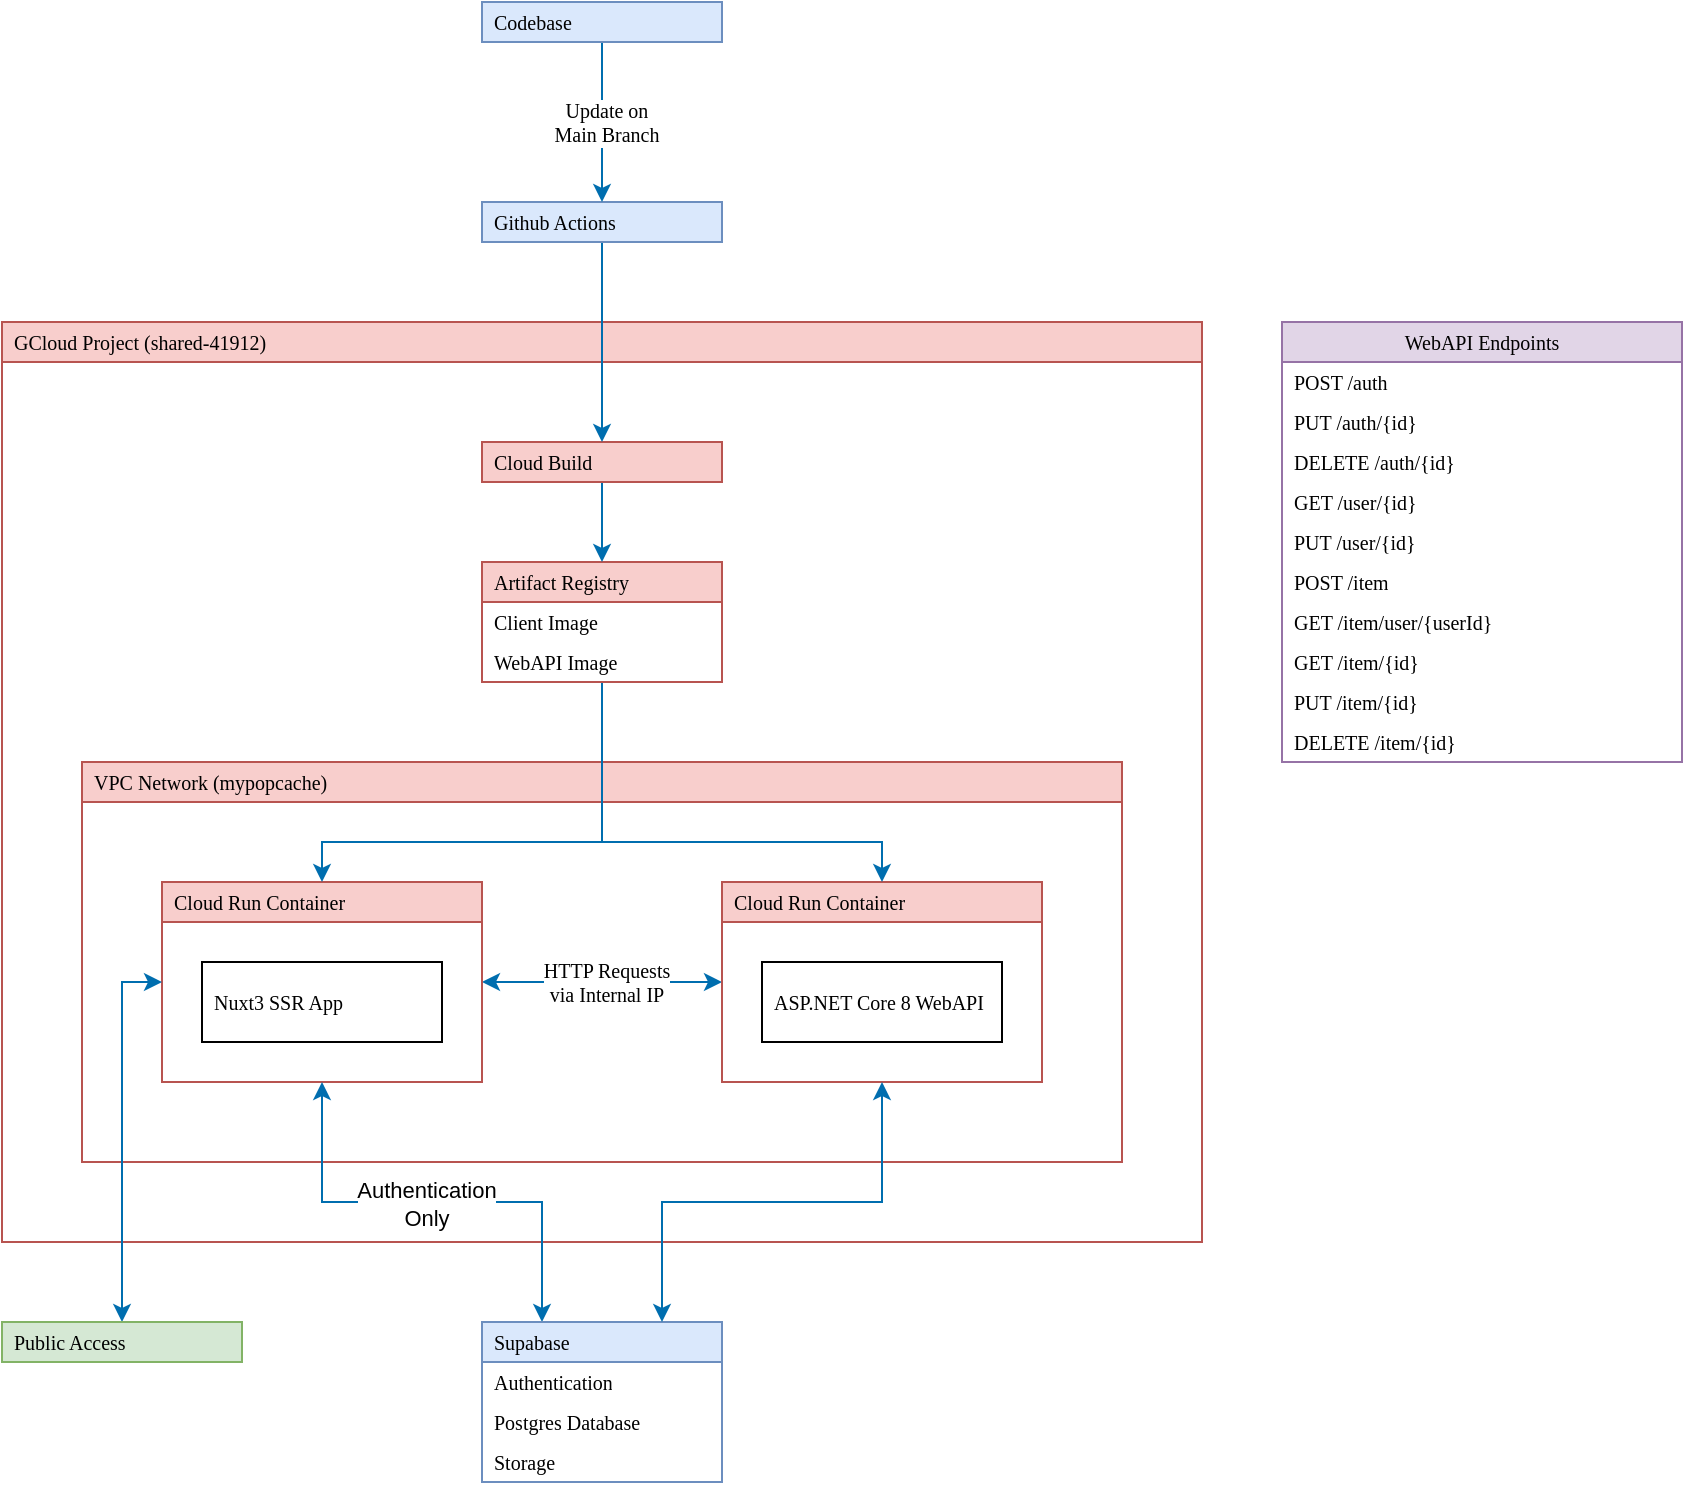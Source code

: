 <mxfile version="24.2.2" type="github">
  <diagram name="Página-1" id="OVmor5jS-R9bCVFs5QnG">
    <mxGraphModel dx="588" dy="549" grid="1" gridSize="10" guides="1" tooltips="1" connect="1" arrows="1" fold="1" page="0" pageScale="1" pageWidth="827" pageHeight="1169" math="0" shadow="0">
      <root>
        <mxCell id="0" />
        <mxCell id="1" parent="0" />
        <mxCell id="kv5K3Uq45o6Ma86xoF1O-12" value="GCloud Project (&lt;span style=&quot;font-size: 10px;&quot; data-prober=&quot;cloud-console-core-functions-project-id&quot; class=&quot;cfc-purview-picker-list-id cfc-color-secondary ng-star-inserted&quot;&gt;shared-41912) &lt;/span&gt;" style="swimlane;whiteSpace=wrap;html=1;startSize=20;swimlaneLine=1;expand=1;collapsible=0;fontSize=10;fontStyle=0;fillColor=#f8cecc;strokeColor=#b85450;fontFamily=Tahoma;align=left;spacingLeft=4;" parent="1" vertex="1">
          <mxGeometry x="480" y="240" width="600" height="460" as="geometry" />
        </mxCell>
        <mxCell id="kv5K3Uq45o6Ma86xoF1O-21" value="&lt;font style=&quot;font-size: 10px;&quot;&gt;VPC Network (mypopcache)&lt;/font&gt;" style="swimlane;whiteSpace=wrap;html=1;startSize=20;collapsible=0;fontSize=10;fontStyle=0;fillColor=#f8cecc;strokeColor=#b85450;fontFamily=Tahoma;align=left;spacingLeft=4;" parent="kv5K3Uq45o6Ma86xoF1O-12" vertex="1">
          <mxGeometry x="40" y="220" width="520" height="200" as="geometry">
            <mxRectangle x="280" y="80" width="200" height="40" as="alternateBounds" />
          </mxGeometry>
        </mxCell>
        <mxCell id="kv5K3Uq45o6Ma86xoF1O-27" value="&lt;font style=&quot;font-size: 10px;&quot;&gt;HTTP Requests&lt;br style=&quot;font-size: 10px;&quot;&gt;via Internal IP&lt;/font&gt;" style="edgeStyle=orthogonalEdgeStyle;rounded=0;orthogonalLoop=1;jettySize=auto;html=1;fillColor=#1ba1e2;strokeColor=#006EAF;fontFamily=Tahoma;fontSize=10;startArrow=classic;startFill=1;entryX=0;entryY=0.5;entryDx=0;entryDy=0;exitX=1;exitY=0.5;exitDx=0;exitDy=0;align=center;spacingLeft=4;" parent="kv5K3Uq45o6Ma86xoF1O-21" source="kv5K3Uq45o6Ma86xoF1O-13" target="kv5K3Uq45o6Ma86xoF1O-14" edge="1">
          <mxGeometry relative="1" as="geometry">
            <mxPoint x="200" y="90" as="sourcePoint" />
            <mxPoint x="320" y="90" as="targetPoint" />
          </mxGeometry>
        </mxCell>
        <mxCell id="kv5K3Uq45o6Ma86xoF1O-13" value="Cloud Run Container" style="swimlane;whiteSpace=wrap;html=1;startSize=20;collapsible=0;fontSize=10;fontStyle=0;fillColor=#f8cecc;strokeColor=#b85450;fontFamily=Tahoma;align=left;spacingLeft=4;" parent="kv5K3Uq45o6Ma86xoF1O-21" vertex="1">
          <mxGeometry x="40" y="60" width="160" height="100" as="geometry">
            <mxRectangle x="40" y="80" width="200" height="40" as="alternateBounds" />
          </mxGeometry>
        </mxCell>
        <mxCell id="kv5K3Uq45o6Ma86xoF1O-8" value="&lt;div style=&quot;font-size: 10px;&quot;&gt;Nuxt3 SSR App&lt;/div&gt;" style="rounded=0;whiteSpace=wrap;html=1;fontSize=10;fontFamily=Tahoma;align=left;spacingLeft=4;" parent="kv5K3Uq45o6Ma86xoF1O-13" vertex="1">
          <mxGeometry x="20" y="40" width="120" height="40" as="geometry" />
        </mxCell>
        <mxCell id="kv5K3Uq45o6Ma86xoF1O-14" value="Cloud Run Container" style="swimlane;whiteSpace=wrap;html=1;startSize=20;collapsible=0;fontSize=10;fontStyle=0;fillColor=#f8cecc;strokeColor=#b85450;fontFamily=Tahoma;align=left;spacingLeft=4;" parent="kv5K3Uq45o6Ma86xoF1O-21" vertex="1">
          <mxGeometry x="320" y="60" width="160" height="100" as="geometry">
            <mxRectangle x="280" y="80" width="200" height="40" as="alternateBounds" />
          </mxGeometry>
        </mxCell>
        <mxCell id="kv5K3Uq45o6Ma86xoF1O-9" value="ASP.NET Core 8 WebAPI" style="rounded=0;whiteSpace=wrap;html=1;fontSize=10;fontFamily=Tahoma;align=left;spacingLeft=4;" parent="kv5K3Uq45o6Ma86xoF1O-14" vertex="1">
          <mxGeometry x="20" y="40" width="120" height="40" as="geometry" />
        </mxCell>
        <mxCell id="REMJgbg8ZPlpd7Nh2icU-43" style="edgeStyle=orthogonalEdgeStyle;rounded=0;orthogonalLoop=1;jettySize=auto;html=1;entryX=0.5;entryY=0;entryDx=0;entryDy=0;fillColor=#1ba1e2;strokeColor=#006EAF;fontFamily=Tahoma;fontSize=10;align=left;spacingLeft=4;" parent="kv5K3Uq45o6Ma86xoF1O-12" source="REMJgbg8ZPlpd7Nh2icU-21" target="kv5K3Uq45o6Ma86xoF1O-13" edge="1">
          <mxGeometry relative="1" as="geometry">
            <Array as="points">
              <mxPoint x="300" y="260" />
              <mxPoint x="160" y="260" />
            </Array>
          </mxGeometry>
        </mxCell>
        <mxCell id="REMJgbg8ZPlpd7Nh2icU-44" style="edgeStyle=orthogonalEdgeStyle;rounded=0;orthogonalLoop=1;jettySize=auto;html=1;entryX=0.5;entryY=0;entryDx=0;entryDy=0;fillColor=#1ba1e2;strokeColor=#006EAF;fontFamily=Tahoma;fontSize=10;align=left;spacingLeft=4;" parent="kv5K3Uq45o6Ma86xoF1O-12" source="REMJgbg8ZPlpd7Nh2icU-21" target="kv5K3Uq45o6Ma86xoF1O-14" edge="1">
          <mxGeometry relative="1" as="geometry">
            <Array as="points">
              <mxPoint x="300" y="260" />
              <mxPoint x="440" y="260" />
            </Array>
          </mxGeometry>
        </mxCell>
        <mxCell id="REMJgbg8ZPlpd7Nh2icU-21" value="Artifact Registry" style="swimlane;fontStyle=0;childLayout=stackLayout;horizontal=1;startSize=20;horizontalStack=0;resizeParent=1;resizeParentMax=0;resizeLast=0;collapsible=0;marginBottom=0;whiteSpace=wrap;html=1;fontSize=10;fillColor=#f8cecc;strokeColor=#b85450;fontFamily=Tahoma;align=left;spacingLeft=4;" parent="kv5K3Uq45o6Ma86xoF1O-12" vertex="1">
          <mxGeometry x="240" y="120" width="120" height="60" as="geometry" />
        </mxCell>
        <mxCell id="REMJgbg8ZPlpd7Nh2icU-22" value="Client Image" style="text;strokeColor=none;fillColor=none;align=left;verticalAlign=middle;spacingLeft=4;spacingRight=4;overflow=hidden;points=[[0,0.5],[1,0.5]];portConstraint=eastwest;rotatable=0;whiteSpace=wrap;html=1;fontSize=10;fontFamily=Tahoma;" parent="REMJgbg8ZPlpd7Nh2icU-21" vertex="1">
          <mxGeometry y="20" width="120" height="20" as="geometry" />
        </mxCell>
        <mxCell id="REMJgbg8ZPlpd7Nh2icU-23" value="WebAPI Image" style="text;strokeColor=none;fillColor=none;align=left;verticalAlign=middle;spacingLeft=4;spacingRight=4;overflow=hidden;points=[[0,0.5],[1,0.5]];portConstraint=eastwest;rotatable=0;whiteSpace=wrap;html=1;fontSize=10;fontFamily=Tahoma;" parent="REMJgbg8ZPlpd7Nh2icU-21" vertex="1">
          <mxGeometry y="40" width="120" height="20" as="geometry" />
        </mxCell>
        <mxCell id="REMJgbg8ZPlpd7Nh2icU-42" style="edgeStyle=orthogonalEdgeStyle;rounded=0;orthogonalLoop=1;jettySize=auto;html=1;fillColor=#1ba1e2;strokeColor=#006EAF;fontFamily=Tahoma;fontSize=10;entryX=0.5;entryY=0;entryDx=0;entryDy=0;align=left;spacingLeft=4;" parent="kv5K3Uq45o6Ma86xoF1O-12" source="REMJgbg8ZPlpd7Nh2icU-31" target="REMJgbg8ZPlpd7Nh2icU-21" edge="1">
          <mxGeometry relative="1" as="geometry" />
        </mxCell>
        <mxCell id="REMJgbg8ZPlpd7Nh2icU-31" value="Cloud Build" style="rounded=0;whiteSpace=wrap;html=1;fontSize=10;fillColor=#f8cecc;strokeColor=#b85450;fontFamily=Tahoma;align=left;spacingLeft=4;" parent="kv5K3Uq45o6Ma86xoF1O-12" vertex="1">
          <mxGeometry x="240" y="60" width="120" height="20" as="geometry" />
        </mxCell>
        <mxCell id="REMJgbg8ZPlpd7Nh2icU-47" style="edgeStyle=orthogonalEdgeStyle;rounded=0;orthogonalLoop=1;jettySize=auto;html=1;exitX=0.5;exitY=1;exitDx=0;exitDy=0;fontFamily=Tahoma;fontSize=10;align=left;spacingLeft=4;" parent="kv5K3Uq45o6Ma86xoF1O-12" source="REMJgbg8ZPlpd7Nh2icU-31" target="REMJgbg8ZPlpd7Nh2icU-31" edge="1">
          <mxGeometry relative="1" as="geometry" />
        </mxCell>
        <mxCell id="kv5K3Uq45o6Ma86xoF1O-34" style="edgeStyle=orthogonalEdgeStyle;rounded=0;orthogonalLoop=1;jettySize=auto;html=1;fillColor=#1ba1e2;strokeColor=#006EAF;fontFamily=Tahoma;fontSize=10;entryX=0.25;entryY=0;entryDx=0;entryDy=0;align=left;spacingLeft=4;startArrow=classic;startFill=1;" parent="kv5K3Uq45o6Ma86xoF1O-12" source="kv5K3Uq45o6Ma86xoF1O-13" target="kv5K3Uq45o6Ma86xoF1O-16" edge="1">
          <mxGeometry relative="1" as="geometry" />
        </mxCell>
        <mxCell id="3MWtZVwlPJY6MIcf2p_x-2" value="Authentication&lt;br&gt;Only" style="edgeLabel;html=1;align=center;verticalAlign=middle;resizable=0;points=[];spacingLeft=4;" parent="kv5K3Uq45o6Ma86xoF1O-34" vertex="1" connectable="0">
          <mxGeometry x="-0.43" y="-1" relative="1" as="geometry">
            <mxPoint x="44" as="offset" />
          </mxGeometry>
        </mxCell>
        <mxCell id="kv5K3Uq45o6Ma86xoF1O-16" value="Supabase" style="swimlane;fontStyle=0;childLayout=stackLayout;horizontal=1;startSize=20;horizontalStack=0;resizeParent=1;resizeParentMax=0;resizeLast=0;collapsible=0;marginBottom=0;whiteSpace=wrap;html=1;fontSize=10;fillColor=#dae8fc;strokeColor=#6c8ebf;fontFamily=Tahoma;align=left;spacingLeft=4;" parent="1" vertex="1">
          <mxGeometry x="720" y="740" width="120" height="80" as="geometry">
            <mxRectangle x="1240" y="440" width="160" height="40" as="alternateBounds" />
          </mxGeometry>
        </mxCell>
        <mxCell id="kv5K3Uq45o6Ma86xoF1O-17" value="Authentication" style="text;strokeColor=none;fillColor=none;align=left;verticalAlign=middle;spacingLeft=4;spacingRight=4;overflow=hidden;points=[[0,0.5],[1,0.5]];portConstraint=eastwest;rotatable=0;whiteSpace=wrap;html=1;fontSize=10;fontFamily=Tahoma;" parent="kv5K3Uq45o6Ma86xoF1O-16" vertex="1">
          <mxGeometry y="20" width="120" height="20" as="geometry" />
        </mxCell>
        <mxCell id="kv5K3Uq45o6Ma86xoF1O-18" value="Postgres Database" style="text;strokeColor=none;fillColor=none;align=left;verticalAlign=middle;spacingLeft=4;spacingRight=4;overflow=hidden;points=[[0,0.5],[1,0.5]];portConstraint=eastwest;rotatable=0;whiteSpace=wrap;html=1;fontSize=10;fontFamily=Tahoma;" parent="kv5K3Uq45o6Ma86xoF1O-16" vertex="1">
          <mxGeometry y="40" width="120" height="20" as="geometry" />
        </mxCell>
        <mxCell id="kv5K3Uq45o6Ma86xoF1O-19" value="Storage" style="text;strokeColor=none;fillColor=none;align=left;verticalAlign=middle;spacingLeft=4;spacingRight=4;overflow=hidden;points=[[0,0.5],[1,0.5]];portConstraint=eastwest;rotatable=0;whiteSpace=wrap;html=1;fontSize=10;fontFamily=Tahoma;" parent="kv5K3Uq45o6Ma86xoF1O-16" vertex="1">
          <mxGeometry y="60" width="120" height="20" as="geometry" />
        </mxCell>
        <mxCell id="kv5K3Uq45o6Ma86xoF1O-33" style="edgeStyle=orthogonalEdgeStyle;rounded=0;orthogonalLoop=1;jettySize=auto;html=1;fillColor=#1ba1e2;strokeColor=#006EAF;fontFamily=Tahoma;fontSize=10;startArrow=classic;startFill=1;entryX=0.75;entryY=0;entryDx=0;entryDy=0;align=left;spacingLeft=4;" parent="1" source="kv5K3Uq45o6Ma86xoF1O-14" target="kv5K3Uq45o6Ma86xoF1O-16" edge="1">
          <mxGeometry relative="1" as="geometry" />
        </mxCell>
        <mxCell id="3MWtZVwlPJY6MIcf2p_x-4" style="edgeStyle=orthogonalEdgeStyle;rounded=0;orthogonalLoop=1;jettySize=auto;html=1;align=left;spacingLeft=4;fillColor=#1ba1e2;strokeColor=#006EAF;" parent="1" source="REMJgbg8ZPlpd7Nh2icU-32" target="REMJgbg8ZPlpd7Nh2icU-31" edge="1">
          <mxGeometry relative="1" as="geometry" />
        </mxCell>
        <mxCell id="REMJgbg8ZPlpd7Nh2icU-32" value="Github Actions" style="rounded=0;whiteSpace=wrap;html=1;fontSize=10;fillColor=#dae8fc;strokeColor=#6c8ebf;fontFamily=Tahoma;align=left;spacingLeft=4;" parent="1" vertex="1">
          <mxGeometry x="720" y="180" width="120" height="20" as="geometry" />
        </mxCell>
        <mxCell id="REMJgbg8ZPlpd7Nh2icU-34" value="Update on&lt;br style=&quot;font-size: 10px;&quot;&gt;Main Branch" style="edgeStyle=orthogonalEdgeStyle;rounded=0;orthogonalLoop=1;jettySize=auto;html=1;fillColor=#1ba1e2;strokeColor=#006EAF;fontFamily=Tahoma;fontSize=10;align=center;spacingLeft=4;" parent="1" source="REMJgbg8ZPlpd7Nh2icU-33" target="REMJgbg8ZPlpd7Nh2icU-32" edge="1">
          <mxGeometry relative="1" as="geometry" />
        </mxCell>
        <mxCell id="REMJgbg8ZPlpd7Nh2icU-33" value="Codebase" style="rounded=0;whiteSpace=wrap;html=1;fontSize=10;fillColor=#dae8fc;strokeColor=#6c8ebf;fontFamily=Tahoma;align=left;spacingLeft=4;" parent="1" vertex="1">
          <mxGeometry x="720" y="80" width="120" height="20" as="geometry" />
        </mxCell>
        <mxCell id="REMJgbg8ZPlpd7Nh2icU-50" style="edgeStyle=orthogonalEdgeStyle;rounded=0;orthogonalLoop=1;jettySize=auto;html=1;fillColor=#1ba1e2;strokeColor=#006EAF;entryX=0;entryY=0.5;entryDx=0;entryDy=0;fontFamily=Tahoma;fontSize=10;startArrow=classic;startFill=1;align=left;spacingLeft=4;" parent="1" source="REMJgbg8ZPlpd7Nh2icU-48" target="kv5K3Uq45o6Ma86xoF1O-13" edge="1">
          <mxGeometry relative="1" as="geometry" />
        </mxCell>
        <mxCell id="REMJgbg8ZPlpd7Nh2icU-48" value="Public Access" style="rounded=0;whiteSpace=wrap;html=1;fontSize=10;fillColor=#d5e8d4;strokeColor=#82b366;fontFamily=Tahoma;align=left;spacingLeft=4;" parent="1" vertex="1">
          <mxGeometry x="480" y="740" width="120" height="20" as="geometry" />
        </mxCell>
        <mxCell id="UFm4M2_Y555ct5V-PcCv-4" value="WebAPI Endpoints" style="swimlane;fontStyle=0;childLayout=stackLayout;horizontal=1;startSize=20;horizontalStack=0;resizeParent=1;resizeParentMax=0;resizeLast=0;collapsible=0;marginBottom=0;whiteSpace=wrap;html=1;fillColor=#e1d5e7;strokeColor=#9673a6;fontFamily=Tahoma;fontSize=10;" vertex="1" parent="1">
          <mxGeometry x="1120" y="240" width="200" height="220" as="geometry" />
        </mxCell>
        <mxCell id="UFm4M2_Y555ct5V-PcCv-6" value="POST /auth" style="text;strokeColor=none;fillColor=none;align=left;verticalAlign=middle;spacingLeft=4;spacingRight=4;overflow=hidden;points=[[0,0.5],[1,0.5]];portConstraint=eastwest;rotatable=0;whiteSpace=wrap;html=1;fontFamily=Tahoma;fontSize=10;" vertex="1" parent="UFm4M2_Y555ct5V-PcCv-4">
          <mxGeometry y="20" width="200" height="20" as="geometry" />
        </mxCell>
        <mxCell id="UFm4M2_Y555ct5V-PcCv-5" value="PUT /auth/{id}" style="text;strokeColor=none;fillColor=none;align=left;verticalAlign=middle;spacingLeft=4;spacingRight=4;overflow=hidden;points=[[0,0.5],[1,0.5]];portConstraint=eastwest;rotatable=0;whiteSpace=wrap;html=1;fontFamily=Tahoma;fontSize=10;" vertex="1" parent="UFm4M2_Y555ct5V-PcCv-4">
          <mxGeometry y="40" width="200" height="20" as="geometry" />
        </mxCell>
        <mxCell id="UFm4M2_Y555ct5V-PcCv-7" value="DELETE /auth/{id}" style="text;strokeColor=none;fillColor=none;align=left;verticalAlign=middle;spacingLeft=4;spacingRight=4;overflow=hidden;points=[[0,0.5],[1,0.5]];portConstraint=eastwest;rotatable=0;whiteSpace=wrap;html=1;fontFamily=Tahoma;fontSize=10;" vertex="1" parent="UFm4M2_Y555ct5V-PcCv-4">
          <mxGeometry y="60" width="200" height="20" as="geometry" />
        </mxCell>
        <mxCell id="UFm4M2_Y555ct5V-PcCv-20" value="GET /user/{id}" style="text;strokeColor=none;fillColor=none;align=left;verticalAlign=middle;spacingLeft=4;spacingRight=4;overflow=hidden;points=[[0,0.5],[1,0.5]];portConstraint=eastwest;rotatable=0;whiteSpace=wrap;html=1;fontFamily=Tahoma;fontSize=10;" vertex="1" parent="UFm4M2_Y555ct5V-PcCv-4">
          <mxGeometry y="80" width="200" height="20" as="geometry" />
        </mxCell>
        <mxCell id="UFm4M2_Y555ct5V-PcCv-21" value="PUT /user/{id}" style="text;strokeColor=none;fillColor=none;align=left;verticalAlign=middle;spacingLeft=4;spacingRight=4;overflow=hidden;points=[[0,0.5],[1,0.5]];portConstraint=eastwest;rotatable=0;whiteSpace=wrap;html=1;fontFamily=Tahoma;fontSize=10;" vertex="1" parent="UFm4M2_Y555ct5V-PcCv-4">
          <mxGeometry y="100" width="200" height="20" as="geometry" />
        </mxCell>
        <mxCell id="UFm4M2_Y555ct5V-PcCv-26" value="POST /item" style="text;strokeColor=none;fillColor=none;align=left;verticalAlign=middle;spacingLeft=4;spacingRight=4;overflow=hidden;points=[[0,0.5],[1,0.5]];portConstraint=eastwest;rotatable=0;whiteSpace=wrap;html=1;fontFamily=Tahoma;fontSize=10;" vertex="1" parent="UFm4M2_Y555ct5V-PcCv-4">
          <mxGeometry y="120" width="200" height="20" as="geometry" />
        </mxCell>
        <mxCell id="UFm4M2_Y555ct5V-PcCv-30" value="GET /item/user/{userId}" style="text;strokeColor=none;fillColor=none;align=left;verticalAlign=middle;spacingLeft=4;spacingRight=4;overflow=hidden;points=[[0,0.5],[1,0.5]];portConstraint=eastwest;rotatable=0;whiteSpace=wrap;html=1;fontFamily=Tahoma;fontSize=10;" vertex="1" parent="UFm4M2_Y555ct5V-PcCv-4">
          <mxGeometry y="140" width="200" height="20" as="geometry" />
        </mxCell>
        <mxCell id="UFm4M2_Y555ct5V-PcCv-28" value="GET /item/{id}" style="text;strokeColor=none;fillColor=none;align=left;verticalAlign=middle;spacingLeft=4;spacingRight=4;overflow=hidden;points=[[0,0.5],[1,0.5]];portConstraint=eastwest;rotatable=0;whiteSpace=wrap;html=1;fontFamily=Tahoma;fontSize=10;" vertex="1" parent="UFm4M2_Y555ct5V-PcCv-4">
          <mxGeometry y="160" width="200" height="20" as="geometry" />
        </mxCell>
        <mxCell id="UFm4M2_Y555ct5V-PcCv-29" value="PUT /item/{id}" style="text;strokeColor=none;fillColor=none;align=left;verticalAlign=middle;spacingLeft=4;spacingRight=4;overflow=hidden;points=[[0,0.5],[1,0.5]];portConstraint=eastwest;rotatable=0;whiteSpace=wrap;html=1;fontFamily=Tahoma;fontSize=10;" vertex="1" parent="UFm4M2_Y555ct5V-PcCv-4">
          <mxGeometry y="180" width="200" height="20" as="geometry" />
        </mxCell>
        <mxCell id="UFm4M2_Y555ct5V-PcCv-31" value="DELETE /item/{id}" style="text;strokeColor=none;fillColor=none;align=left;verticalAlign=middle;spacingLeft=4;spacingRight=4;overflow=hidden;points=[[0,0.5],[1,0.5]];portConstraint=eastwest;rotatable=0;whiteSpace=wrap;html=1;fontFamily=Tahoma;fontSize=10;" vertex="1" parent="UFm4M2_Y555ct5V-PcCv-4">
          <mxGeometry y="200" width="200" height="20" as="geometry" />
        </mxCell>
      </root>
    </mxGraphModel>
  </diagram>
</mxfile>
